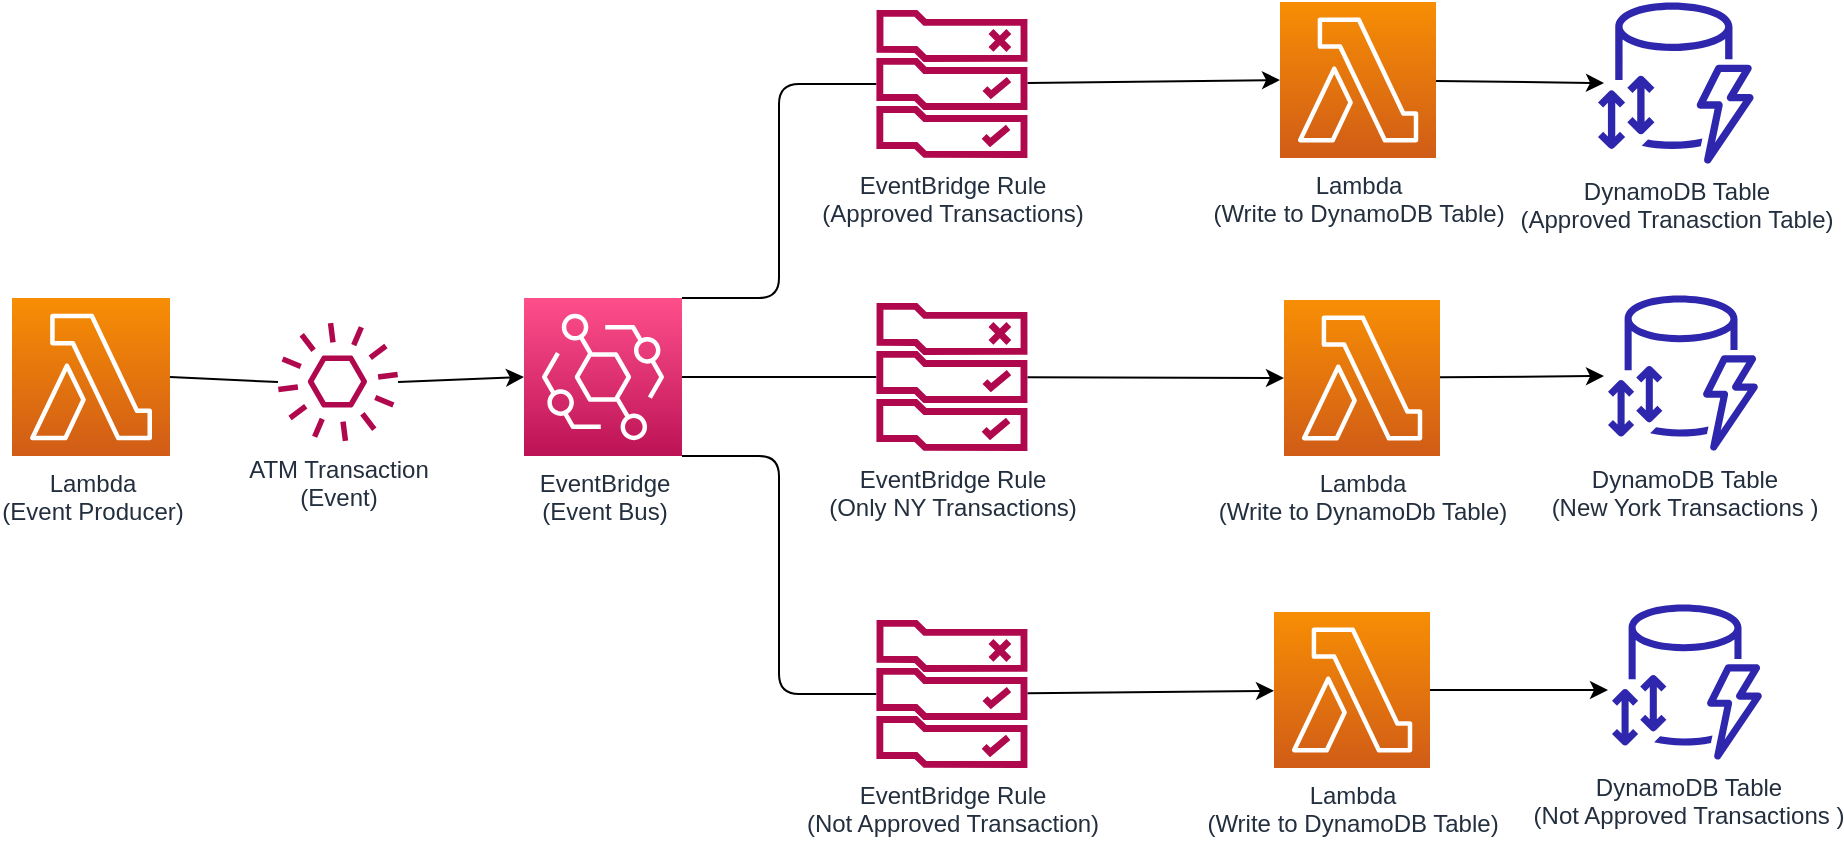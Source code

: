 <mxfile>
    <diagram id="a7g8ZhUu8bfuYHfYpA98" name="ProducerConsumerExample">
        <mxGraphModel dx="1291" dy="792" grid="0" gridSize="10" guides="1" tooltips="1" connect="1" arrows="1" fold="1" page="1" pageScale="1" pageWidth="1100" pageHeight="850" math="0" shadow="0">
            <root>
                <mxCell id="0"/>
                <mxCell id="1" parent="0"/>
                <mxCell id="50" style="edgeStyle=elbowEdgeStyle;html=1;endArrow=none;endFill=0;exitX=1;exitY=0;exitDx=0;exitDy=0;exitPerimeter=0;" parent="1" source="hlzm3OFjWWuktmjhIEz7-39" target="hlzm3OFjWWuktmjhIEz7-42" edge="1">
                    <mxGeometry relative="1" as="geometry">
                        <mxPoint x="458" y="390" as="sourcePoint"/>
                    </mxGeometry>
                </mxCell>
                <mxCell id="52" style="edgeStyle=elbowEdgeStyle;html=1;exitX=1;exitY=1;exitDx=0;exitDy=0;exitPerimeter=0;endArrow=none;endFill=0;" parent="1" source="hlzm3OFjWWuktmjhIEz7-39" target="35" edge="1">
                    <mxGeometry relative="1" as="geometry"/>
                </mxCell>
                <mxCell id="53" style="edgeStyle=elbowEdgeStyle;html=1;endArrow=none;endFill=0;" parent="1" source="hlzm3OFjWWuktmjhIEz7-39" target="34" edge="1">
                    <mxGeometry relative="1" as="geometry"/>
                </mxCell>
                <mxCell id="hlzm3OFjWWuktmjhIEz7-39" value="EventBridge&lt;br&gt;(Event Bus)" style="sketch=0;points=[[0,0,0],[0.25,0,0],[0.5,0,0],[0.75,0,0],[1,0,0],[0,1,0],[0.25,1,0],[0.5,1,0],[0.75,1,0],[1,1,0],[0,0.25,0],[0,0.5,0],[0,0.75,0],[1,0.25,0],[1,0.5,0],[1,0.75,0]];outlineConnect=0;fontColor=#232F3E;gradientColor=#FF4F8B;gradientDirection=north;fillColor=#BC1356;strokeColor=#ffffff;dashed=0;verticalLabelPosition=bottom;verticalAlign=top;align=center;html=1;fontSize=12;fontStyle=0;aspect=fixed;shape=mxgraph.aws4.resourceIcon;resIcon=mxgraph.aws4.eventbridge;" parent="1" vertex="1">
                    <mxGeometry x="378" y="350" width="79" height="79" as="geometry"/>
                </mxCell>
                <mxCell id="43" style="edgeStyle=none;html=1;entryX=0;entryY=0.5;entryDx=0;entryDy=0;entryPerimeter=0;" parent="1" source="hlzm3OFjWWuktmjhIEz7-42" target="36" edge="1">
                    <mxGeometry relative="1" as="geometry"/>
                </mxCell>
                <mxCell id="hlzm3OFjWWuktmjhIEz7-42" value="EventBridge Rule&lt;br&gt;(Approved Transactions)" style="sketch=0;outlineConnect=0;fontColor=#232F3E;gradientColor=none;fillColor=#B0084D;strokeColor=none;dashed=0;verticalLabelPosition=bottom;verticalAlign=top;align=center;html=1;fontSize=12;fontStyle=0;aspect=fixed;pointerEvents=1;shape=mxgraph.aws4.rule_2;" parent="1" vertex="1">
                    <mxGeometry x="554" y="206" width="75.94" height="74" as="geometry"/>
                </mxCell>
                <mxCell id="42" style="edgeStyle=none;html=1;exitX=1;exitY=0.5;exitDx=0;exitDy=0;exitPerimeter=0;entryX=0;entryY=0.5;entryDx=0;entryDy=0;entryPerimeter=0;startArrow=none;" parent="1" source="hlzm3OFjWWuktmjhIEz7-41" target="hlzm3OFjWWuktmjhIEz7-39" edge="1">
                    <mxGeometry relative="1" as="geometry"/>
                </mxCell>
                <mxCell id="hlzm3OFjWWuktmjhIEz7-43" value="Lambda&lt;br&gt;(Event Producer)" style="sketch=0;points=[[0,0,0],[0.25,0,0],[0.5,0,0],[0.75,0,0],[1,0,0],[0,1,0],[0.25,1,0],[0.5,1,0],[0.75,1,0],[1,1,0],[0,0.25,0],[0,0.5,0],[0,0.75,0],[1,0.25,0],[1,0.5,0],[1,0.75,0]];outlineConnect=0;fontColor=#232F3E;gradientColor=#F78E04;gradientDirection=north;fillColor=#D05C17;strokeColor=#ffffff;dashed=0;verticalLabelPosition=bottom;verticalAlign=top;align=center;html=1;fontSize=12;fontStyle=0;aspect=fixed;shape=mxgraph.aws4.resourceIcon;resIcon=mxgraph.aws4.lambda;" parent="1" vertex="1">
                    <mxGeometry x="122" y="350" width="79" height="79" as="geometry"/>
                </mxCell>
                <mxCell id="47" style="edgeStyle=none;html=1;entryX=0;entryY=0.5;entryDx=0;entryDy=0;entryPerimeter=0;" parent="1" source="v9pyteFIPzg4LLItuWqm-29" edge="1">
                    <mxGeometry relative="1" as="geometry">
                        <mxPoint x="918" y="389" as="targetPoint"/>
                    </mxGeometry>
                </mxCell>
                <mxCell id="v9pyteFIPzg4LLItuWqm-29" value="Lambda&lt;br&gt;(Write to DynamoDb Table)" style="sketch=0;points=[[0,0,0],[0.25,0,0],[0.5,0,0],[0.75,0,0],[1,0,0],[0,1,0],[0.25,1,0],[0.5,1,0],[0.75,1,0],[1,1,0],[0,0.25,0],[0,0.5,0],[0,0.75,0],[1,0.25,0],[1,0.5,0],[1,0.75,0]];outlineConnect=0;fontColor=#232F3E;gradientColor=#F78E04;gradientDirection=north;fillColor=#D05C17;strokeColor=#ffffff;dashed=0;verticalLabelPosition=bottom;verticalAlign=top;align=center;html=1;fontSize=12;fontStyle=0;aspect=fixed;shape=mxgraph.aws4.resourceIcon;resIcon=mxgraph.aws4.lambda;" parent="1" vertex="1">
                    <mxGeometry x="758" y="351" width="78" height="78" as="geometry"/>
                </mxCell>
                <mxCell id="44" style="edgeStyle=none;html=1;entryX=0;entryY=0.5;entryDx=0;entryDy=0;entryPerimeter=0;" parent="1" source="34" target="v9pyteFIPzg4LLItuWqm-29" edge="1">
                    <mxGeometry relative="1" as="geometry"/>
                </mxCell>
                <mxCell id="34" value="EventBridge Rule&lt;br&gt;(Only NY Transactions)" style="sketch=0;outlineConnect=0;fontColor=#232F3E;gradientColor=none;fillColor=#B0084D;strokeColor=none;dashed=0;verticalLabelPosition=bottom;verticalAlign=top;align=center;html=1;fontSize=12;fontStyle=0;aspect=fixed;pointerEvents=1;shape=mxgraph.aws4.rule_2;" parent="1" vertex="1">
                    <mxGeometry x="554" y="352.5" width="75.94" height="74" as="geometry"/>
                </mxCell>
                <mxCell id="45" style="edgeStyle=none;html=1;" parent="1" source="35" target="37" edge="1">
                    <mxGeometry relative="1" as="geometry"/>
                </mxCell>
                <mxCell id="35" value="EventBridge Rule&lt;br&gt;(Not Approved Transaction)" style="sketch=0;outlineConnect=0;fontColor=#232F3E;gradientColor=none;fillColor=#B0084D;strokeColor=none;dashed=0;verticalLabelPosition=bottom;verticalAlign=top;align=center;html=1;fontSize=12;fontStyle=0;aspect=fixed;pointerEvents=1;shape=mxgraph.aws4.rule_2;" parent="1" vertex="1">
                    <mxGeometry x="554" y="511" width="75.94" height="74" as="geometry"/>
                </mxCell>
                <mxCell id="48" style="edgeStyle=none;html=1;" parent="1" source="36" edge="1">
                    <mxGeometry relative="1" as="geometry">
                        <mxPoint x="918" y="242.519" as="targetPoint"/>
                    </mxGeometry>
                </mxCell>
                <mxCell id="36" value="Lambda&lt;br&gt;(Write to DynamoDB Table)" style="sketch=0;points=[[0,0,0],[0.25,0,0],[0.5,0,0],[0.75,0,0],[1,0,0],[0,1,0],[0.25,1,0],[0.5,1,0],[0.75,1,0],[1,1,0],[0,0.25,0],[0,0.5,0],[0,0.75,0],[1,0.25,0],[1,0.5,0],[1,0.75,0]];outlineConnect=0;fontColor=#232F3E;gradientColor=#F78E04;gradientDirection=north;fillColor=#D05C17;strokeColor=#ffffff;dashed=0;verticalLabelPosition=bottom;verticalAlign=top;align=center;html=1;fontSize=12;fontStyle=0;aspect=fixed;shape=mxgraph.aws4.resourceIcon;resIcon=mxgraph.aws4.lambda;" parent="1" vertex="1">
                    <mxGeometry x="756" y="202" width="78" height="78" as="geometry"/>
                </mxCell>
                <mxCell id="46" style="edgeStyle=none;html=1;exitX=1;exitY=0.5;exitDx=0;exitDy=0;exitPerimeter=0;entryX=0;entryY=0.5;entryDx=0;entryDy=0;entryPerimeter=0;" parent="1" source="37" edge="1">
                    <mxGeometry relative="1" as="geometry">
                        <mxPoint x="920" y="546" as="targetPoint"/>
                    </mxGeometry>
                </mxCell>
                <mxCell id="37" value="Lambda&lt;br&gt;(Write to DynamoDB Table)" style="sketch=0;points=[[0,0,0],[0.25,0,0],[0.5,0,0],[0.75,0,0],[1,0,0],[0,1,0],[0.25,1,0],[0.5,1,0],[0.75,1,0],[1,1,0],[0,0.25,0],[0,0.5,0],[0,0.75,0],[1,0.25,0],[1,0.5,0],[1,0.75,0]];outlineConnect=0;fontColor=#232F3E;gradientColor=#F78E04;gradientDirection=north;fillColor=#D05C17;strokeColor=#ffffff;dashed=0;verticalLabelPosition=bottom;verticalAlign=top;align=center;html=1;fontSize=12;fontStyle=0;aspect=fixed;shape=mxgraph.aws4.resourceIcon;resIcon=mxgraph.aws4.lambda;" parent="1" vertex="1">
                    <mxGeometry x="753" y="507" width="78" height="78" as="geometry"/>
                </mxCell>
                <mxCell id="54" value="" style="edgeStyle=none;html=1;exitX=1;exitY=0.5;exitDx=0;exitDy=0;exitPerimeter=0;entryX=0;entryY=0.5;entryDx=0;entryDy=0;entryPerimeter=0;endArrow=none;" parent="1" source="hlzm3OFjWWuktmjhIEz7-43" target="hlzm3OFjWWuktmjhIEz7-41" edge="1">
                    <mxGeometry relative="1" as="geometry">
                        <mxPoint x="201" y="389.5" as="sourcePoint"/>
                        <mxPoint x="378" y="389.5" as="targetPoint"/>
                    </mxGeometry>
                </mxCell>
                <mxCell id="hlzm3OFjWWuktmjhIEz7-41" value="ATM Transaction&lt;br&gt;(Event)" style="sketch=0;outlineConnect=0;fontColor=#232F3E;gradientColor=none;fillColor=#B0084D;strokeColor=none;dashed=0;verticalLabelPosition=bottom;verticalAlign=top;align=center;html=1;fontSize=12;fontStyle=0;aspect=fixed;pointerEvents=1;shape=mxgraph.aws4.event;" parent="1" vertex="1">
                    <mxGeometry x="255" y="362" width="60" height="60" as="geometry"/>
                </mxCell>
                <mxCell id="55" value="DynamoDB Table&lt;br&gt;(Approved Tranasction Table)" style="sketch=0;outlineConnect=0;fontColor=#232F3E;gradientColor=none;fillColor=#2E27AD;strokeColor=none;dashed=0;verticalLabelPosition=bottom;verticalAlign=top;align=center;html=1;fontSize=12;fontStyle=0;aspect=fixed;pointerEvents=1;shape=mxgraph.aws4.dynamodb_standard_access_table_class;" vertex="1" parent="1">
                    <mxGeometry x="915" y="202" width="77.88" height="81" as="geometry"/>
                </mxCell>
                <mxCell id="57" value="DynamoDB Table&lt;br&gt;(New York Transactions )" style="sketch=0;outlineConnect=0;fontColor=#232F3E;gradientColor=none;fillColor=#2E27AD;strokeColor=none;dashed=0;verticalLabelPosition=bottom;verticalAlign=top;align=center;html=1;fontSize=12;fontStyle=0;aspect=fixed;pointerEvents=1;shape=mxgraph.aws4.dynamodb_standard_access_table_class;" vertex="1" parent="1">
                    <mxGeometry x="920" y="348.5" width="75" height="78" as="geometry"/>
                </mxCell>
                <mxCell id="58" value="DynamoDB Table&lt;br&gt;(Not Approved Transactions )" style="sketch=0;outlineConnect=0;fontColor=#232F3E;gradientColor=none;fillColor=#2E27AD;strokeColor=none;dashed=0;verticalLabelPosition=bottom;verticalAlign=top;align=center;html=1;fontSize=12;fontStyle=0;aspect=fixed;pointerEvents=1;shape=mxgraph.aws4.dynamodb_standard_access_table_class;" vertex="1" parent="1">
                    <mxGeometry x="922" y="503" width="75" height="78" as="geometry"/>
                </mxCell>
            </root>
        </mxGraphModel>
    </diagram>
</mxfile>